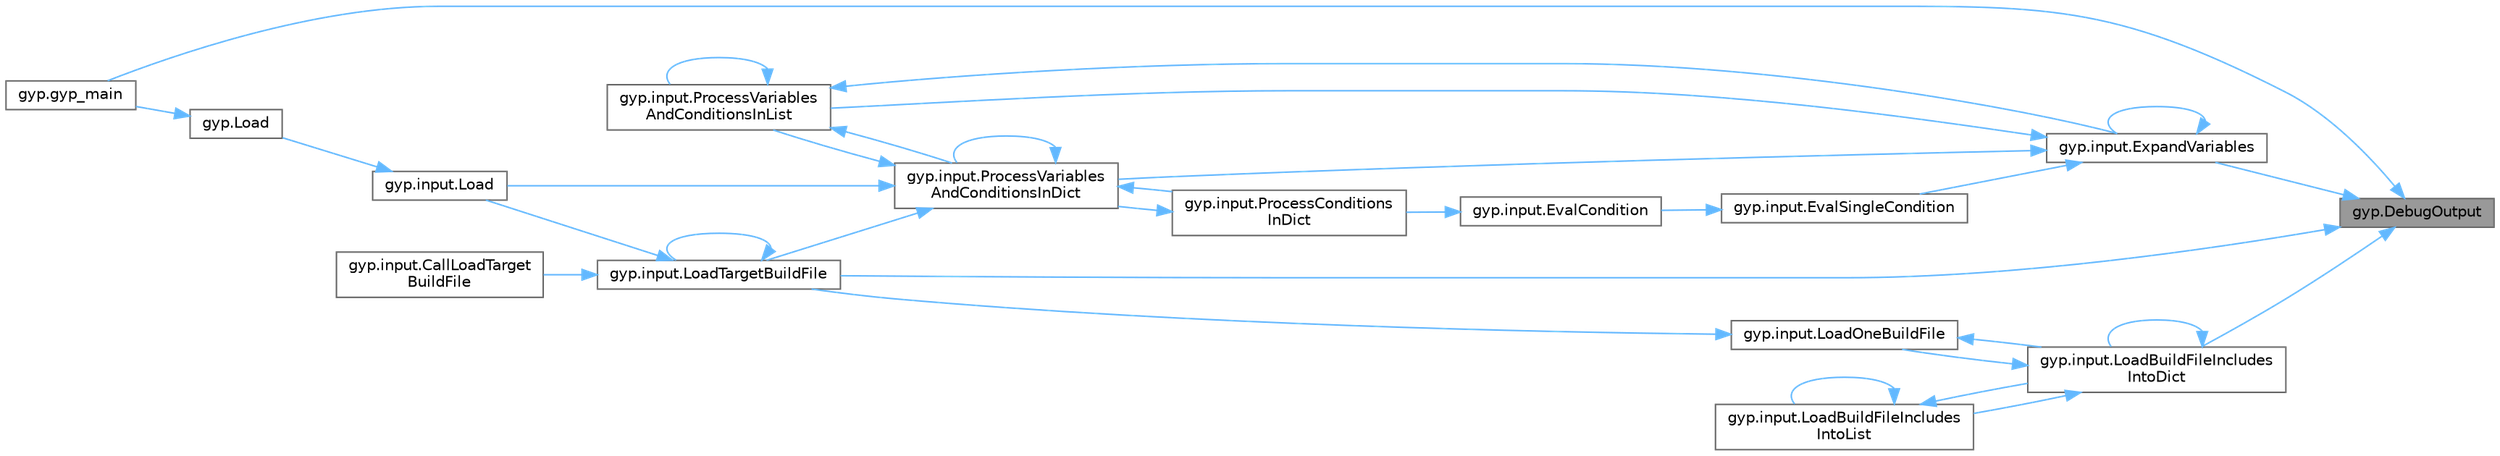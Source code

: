 digraph "gyp.DebugOutput"
{
 // LATEX_PDF_SIZE
  bgcolor="transparent";
  edge [fontname=Helvetica,fontsize=10,labelfontname=Helvetica,labelfontsize=10];
  node [fontname=Helvetica,fontsize=10,shape=box,height=0.2,width=0.4];
  rankdir="RL";
  Node1 [id="Node000001",label="gyp.DebugOutput",height=0.2,width=0.4,color="gray40", fillcolor="grey60", style="filled", fontcolor="black",tooltip=" "];
  Node1 -> Node2 [id="edge63_Node000001_Node000002",dir="back",color="steelblue1",style="solid",tooltip=" "];
  Node2 [id="Node000002",label="gyp.input.ExpandVariables",height=0.2,width=0.4,color="grey40", fillcolor="white", style="filled",URL="$namespacegyp_1_1input.html#a5a76133b36dc35144a6a0aa73c3eb6b1",tooltip=" "];
  Node2 -> Node3 [id="edge64_Node000002_Node000003",dir="back",color="steelblue1",style="solid",tooltip=" "];
  Node3 [id="Node000003",label="gyp.input.EvalSingleCondition",height=0.2,width=0.4,color="grey40", fillcolor="white", style="filled",URL="$namespacegyp_1_1input.html#a6e5ae1ee740658967284d9b066103301",tooltip=" "];
  Node3 -> Node4 [id="edge65_Node000003_Node000004",dir="back",color="steelblue1",style="solid",tooltip=" "];
  Node4 [id="Node000004",label="gyp.input.EvalCondition",height=0.2,width=0.4,color="grey40", fillcolor="white", style="filled",URL="$namespacegyp_1_1input.html#a45cb1ad5ab2c335c25578dd840ea9b37",tooltip=" "];
  Node4 -> Node5 [id="edge66_Node000004_Node000005",dir="back",color="steelblue1",style="solid",tooltip=" "];
  Node5 [id="Node000005",label="gyp.input.ProcessConditions\lInDict",height=0.2,width=0.4,color="grey40", fillcolor="white", style="filled",URL="$namespacegyp_1_1input.html#ae8e415a4784b37bae55b0d6660d956ee",tooltip=" "];
  Node5 -> Node6 [id="edge67_Node000005_Node000006",dir="back",color="steelblue1",style="solid",tooltip=" "];
  Node6 [id="Node000006",label="gyp.input.ProcessVariables\lAndConditionsInDict",height=0.2,width=0.4,color="grey40", fillcolor="white", style="filled",URL="$namespacegyp_1_1input.html#a320a7bb6191244f384cafe414b535bce",tooltip=" "];
  Node6 -> Node7 [id="edge68_Node000006_Node000007",dir="back",color="steelblue1",style="solid",tooltip=" "];
  Node7 [id="Node000007",label="gyp.input.Load",height=0.2,width=0.4,color="grey40", fillcolor="white", style="filled",URL="$namespacegyp_1_1input.html#ad90e79d4281c183f60968ae564a1a8b7",tooltip=" "];
  Node7 -> Node8 [id="edge69_Node000007_Node000008",dir="back",color="steelblue1",style="solid",tooltip=" "];
  Node8 [id="Node000008",label="gyp.Load",height=0.2,width=0.4,color="grey40", fillcolor="white", style="filled",URL="$namespacegyp.html#a0bc64fed18f77300277d691e72844798",tooltip=" "];
  Node8 -> Node9 [id="edge70_Node000008_Node000009",dir="back",color="steelblue1",style="solid",tooltip=" "];
  Node9 [id="Node000009",label="gyp.gyp_main",height=0.2,width=0.4,color="grey40", fillcolor="white", style="filled",URL="$namespacegyp.html#ad232b957228659b1c62ea8bb0e317901",tooltip=" "];
  Node6 -> Node10 [id="edge71_Node000006_Node000010",dir="back",color="steelblue1",style="solid",tooltip=" "];
  Node10 [id="Node000010",label="gyp.input.LoadTargetBuildFile",height=0.2,width=0.4,color="grey40", fillcolor="white", style="filled",URL="$namespacegyp_1_1input.html#a38b92f970d0c3fd3dc46270551165908",tooltip=" "];
  Node10 -> Node11 [id="edge72_Node000010_Node000011",dir="back",color="steelblue1",style="solid",tooltip=" "];
  Node11 [id="Node000011",label="gyp.input.CallLoadTarget\lBuildFile",height=0.2,width=0.4,color="grey40", fillcolor="white", style="filled",URL="$namespacegyp_1_1input.html#abda17efe6ce93f08fa61eb5d58b9ef22",tooltip=" "];
  Node10 -> Node7 [id="edge73_Node000010_Node000007",dir="back",color="steelblue1",style="solid",tooltip=" "];
  Node10 -> Node10 [id="edge74_Node000010_Node000010",dir="back",color="steelblue1",style="solid",tooltip=" "];
  Node6 -> Node5 [id="edge75_Node000006_Node000005",dir="back",color="steelblue1",style="solid",tooltip=" "];
  Node6 -> Node6 [id="edge76_Node000006_Node000006",dir="back",color="steelblue1",style="solid",tooltip=" "];
  Node6 -> Node12 [id="edge77_Node000006_Node000012",dir="back",color="steelblue1",style="solid",tooltip=" "];
  Node12 [id="Node000012",label="gyp.input.ProcessVariables\lAndConditionsInList",height=0.2,width=0.4,color="grey40", fillcolor="white", style="filled",URL="$namespacegyp_1_1input.html#a87eefb82a85e2ad2143a865f42458f50",tooltip=" "];
  Node12 -> Node2 [id="edge78_Node000012_Node000002",dir="back",color="steelblue1",style="solid",tooltip=" "];
  Node12 -> Node6 [id="edge79_Node000012_Node000006",dir="back",color="steelblue1",style="solid",tooltip=" "];
  Node12 -> Node12 [id="edge80_Node000012_Node000012",dir="back",color="steelblue1",style="solid",tooltip=" "];
  Node2 -> Node2 [id="edge81_Node000002_Node000002",dir="back",color="steelblue1",style="solid",tooltip=" "];
  Node2 -> Node6 [id="edge82_Node000002_Node000006",dir="back",color="steelblue1",style="solid",tooltip=" "];
  Node2 -> Node12 [id="edge83_Node000002_Node000012",dir="back",color="steelblue1",style="solid",tooltip=" "];
  Node1 -> Node9 [id="edge84_Node000001_Node000009",dir="back",color="steelblue1",style="solid",tooltip=" "];
  Node1 -> Node13 [id="edge85_Node000001_Node000013",dir="back",color="steelblue1",style="solid",tooltip=" "];
  Node13 [id="Node000013",label="gyp.input.LoadBuildFileIncludes\lIntoDict",height=0.2,width=0.4,color="grey40", fillcolor="white", style="filled",URL="$namespacegyp_1_1input.html#a260d7e3f235e4e2f4210377801262720",tooltip=" "];
  Node13 -> Node13 [id="edge86_Node000013_Node000013",dir="back",color="steelblue1",style="solid",tooltip=" "];
  Node13 -> Node14 [id="edge87_Node000013_Node000014",dir="back",color="steelblue1",style="solid",tooltip=" "];
  Node14 [id="Node000014",label="gyp.input.LoadBuildFileIncludes\lIntoList",height=0.2,width=0.4,color="grey40", fillcolor="white", style="filled",URL="$namespacegyp_1_1input.html#af8467702a0fb29367c7f595684290b7a",tooltip=" "];
  Node14 -> Node13 [id="edge88_Node000014_Node000013",dir="back",color="steelblue1",style="solid",tooltip=" "];
  Node14 -> Node14 [id="edge89_Node000014_Node000014",dir="back",color="steelblue1",style="solid",tooltip=" "];
  Node13 -> Node15 [id="edge90_Node000013_Node000015",dir="back",color="steelblue1",style="solid",tooltip=" "];
  Node15 [id="Node000015",label="gyp.input.LoadOneBuildFile",height=0.2,width=0.4,color="grey40", fillcolor="white", style="filled",URL="$namespacegyp_1_1input.html#ab16a9d5aeacfaccf537a0080d9979049",tooltip=" "];
  Node15 -> Node13 [id="edge91_Node000015_Node000013",dir="back",color="steelblue1",style="solid",tooltip=" "];
  Node15 -> Node10 [id="edge92_Node000015_Node000010",dir="back",color="steelblue1",style="solid",tooltip=" "];
  Node1 -> Node10 [id="edge93_Node000001_Node000010",dir="back",color="steelblue1",style="solid",tooltip=" "];
}
